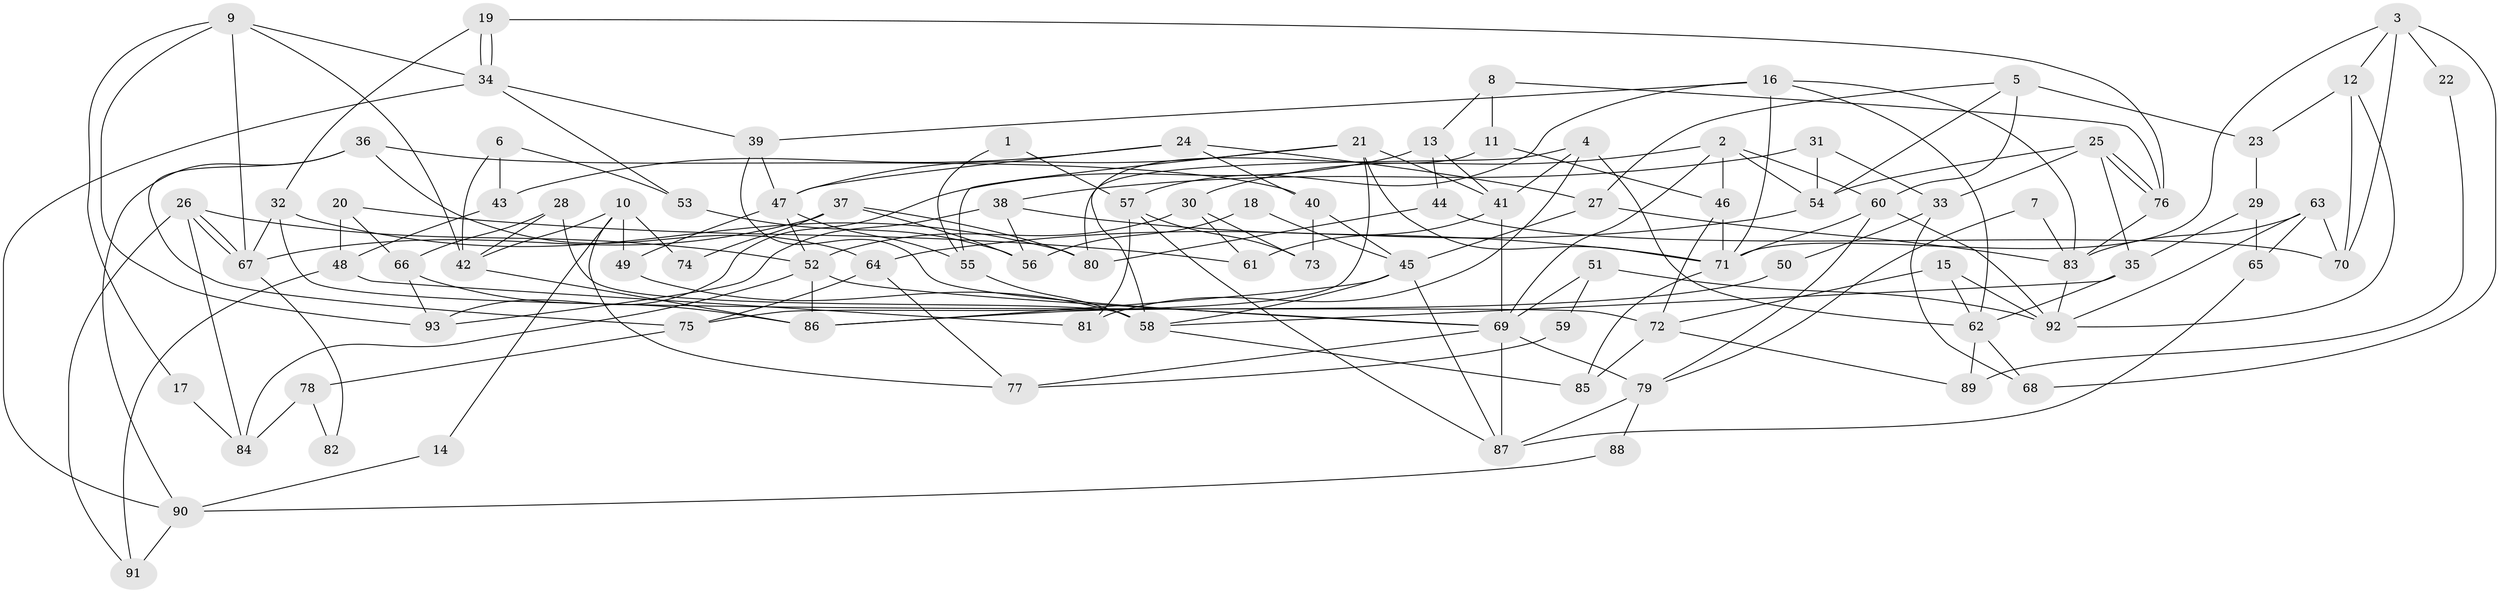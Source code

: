 // Generated by graph-tools (version 1.1) at 2025/26/03/09/25 03:26:15]
// undirected, 93 vertices, 186 edges
graph export_dot {
graph [start="1"]
  node [color=gray90,style=filled];
  1;
  2;
  3;
  4;
  5;
  6;
  7;
  8;
  9;
  10;
  11;
  12;
  13;
  14;
  15;
  16;
  17;
  18;
  19;
  20;
  21;
  22;
  23;
  24;
  25;
  26;
  27;
  28;
  29;
  30;
  31;
  32;
  33;
  34;
  35;
  36;
  37;
  38;
  39;
  40;
  41;
  42;
  43;
  44;
  45;
  46;
  47;
  48;
  49;
  50;
  51;
  52;
  53;
  54;
  55;
  56;
  57;
  58;
  59;
  60;
  61;
  62;
  63;
  64;
  65;
  66;
  67;
  68;
  69;
  70;
  71;
  72;
  73;
  74;
  75;
  76;
  77;
  78;
  79;
  80;
  81;
  82;
  83;
  84;
  85;
  86;
  87;
  88;
  89;
  90;
  91;
  92;
  93;
  1 -- 55;
  1 -- 57;
  2 -- 60;
  2 -- 69;
  2 -- 30;
  2 -- 46;
  2 -- 54;
  3 -- 71;
  3 -- 70;
  3 -- 12;
  3 -- 22;
  3 -- 68;
  4 -- 80;
  4 -- 62;
  4 -- 41;
  4 -- 81;
  5 -- 54;
  5 -- 27;
  5 -- 23;
  5 -- 60;
  6 -- 42;
  6 -- 43;
  6 -- 53;
  7 -- 83;
  7 -- 79;
  8 -- 76;
  8 -- 11;
  8 -- 13;
  9 -- 67;
  9 -- 34;
  9 -- 17;
  9 -- 42;
  9 -- 93;
  10 -- 77;
  10 -- 42;
  10 -- 14;
  10 -- 49;
  10 -- 74;
  11 -- 46;
  11 -- 58;
  12 -- 92;
  12 -- 23;
  12 -- 70;
  13 -- 41;
  13 -- 44;
  13 -- 93;
  14 -- 90;
  15 -- 62;
  15 -- 72;
  15 -- 92;
  16 -- 71;
  16 -- 39;
  16 -- 57;
  16 -- 62;
  16 -- 83;
  17 -- 84;
  18 -- 56;
  18 -- 45;
  19 -- 76;
  19 -- 34;
  19 -- 34;
  19 -- 32;
  20 -- 66;
  20 -- 61;
  20 -- 48;
  21 -- 75;
  21 -- 55;
  21 -- 41;
  21 -- 47;
  21 -- 71;
  22 -- 89;
  23 -- 29;
  24 -- 40;
  24 -- 47;
  24 -- 27;
  24 -- 43;
  25 -- 76;
  25 -- 76;
  25 -- 54;
  25 -- 33;
  25 -- 35;
  26 -- 67;
  26 -- 67;
  26 -- 52;
  26 -- 84;
  26 -- 91;
  27 -- 83;
  27 -- 45;
  28 -- 58;
  28 -- 66;
  28 -- 42;
  29 -- 65;
  29 -- 35;
  30 -- 52;
  30 -- 61;
  30 -- 73;
  31 -- 33;
  31 -- 38;
  31 -- 54;
  32 -- 80;
  32 -- 67;
  32 -- 72;
  33 -- 68;
  33 -- 50;
  34 -- 39;
  34 -- 53;
  34 -- 90;
  35 -- 58;
  35 -- 62;
  36 -- 90;
  36 -- 40;
  36 -- 64;
  36 -- 75;
  37 -- 56;
  37 -- 67;
  37 -- 74;
  37 -- 80;
  38 -- 93;
  38 -- 71;
  38 -- 56;
  39 -- 47;
  39 -- 69;
  40 -- 45;
  40 -- 73;
  41 -- 61;
  41 -- 69;
  42 -- 86;
  43 -- 48;
  44 -- 70;
  44 -- 80;
  45 -- 86;
  45 -- 58;
  45 -- 87;
  46 -- 71;
  46 -- 72;
  47 -- 49;
  47 -- 52;
  47 -- 55;
  48 -- 81;
  48 -- 91;
  49 -- 58;
  50 -- 86;
  51 -- 92;
  51 -- 69;
  51 -- 59;
  52 -- 69;
  52 -- 84;
  52 -- 86;
  53 -- 56;
  54 -- 64;
  55 -- 58;
  57 -- 87;
  57 -- 73;
  57 -- 81;
  58 -- 85;
  59 -- 77;
  60 -- 71;
  60 -- 79;
  60 -- 92;
  62 -- 68;
  62 -- 89;
  63 -- 83;
  63 -- 92;
  63 -- 65;
  63 -- 70;
  64 -- 75;
  64 -- 77;
  65 -- 87;
  66 -- 86;
  66 -- 93;
  67 -- 82;
  69 -- 79;
  69 -- 77;
  69 -- 87;
  71 -- 85;
  72 -- 85;
  72 -- 89;
  75 -- 78;
  76 -- 83;
  78 -- 84;
  78 -- 82;
  79 -- 87;
  79 -- 88;
  83 -- 92;
  88 -- 90;
  90 -- 91;
}
